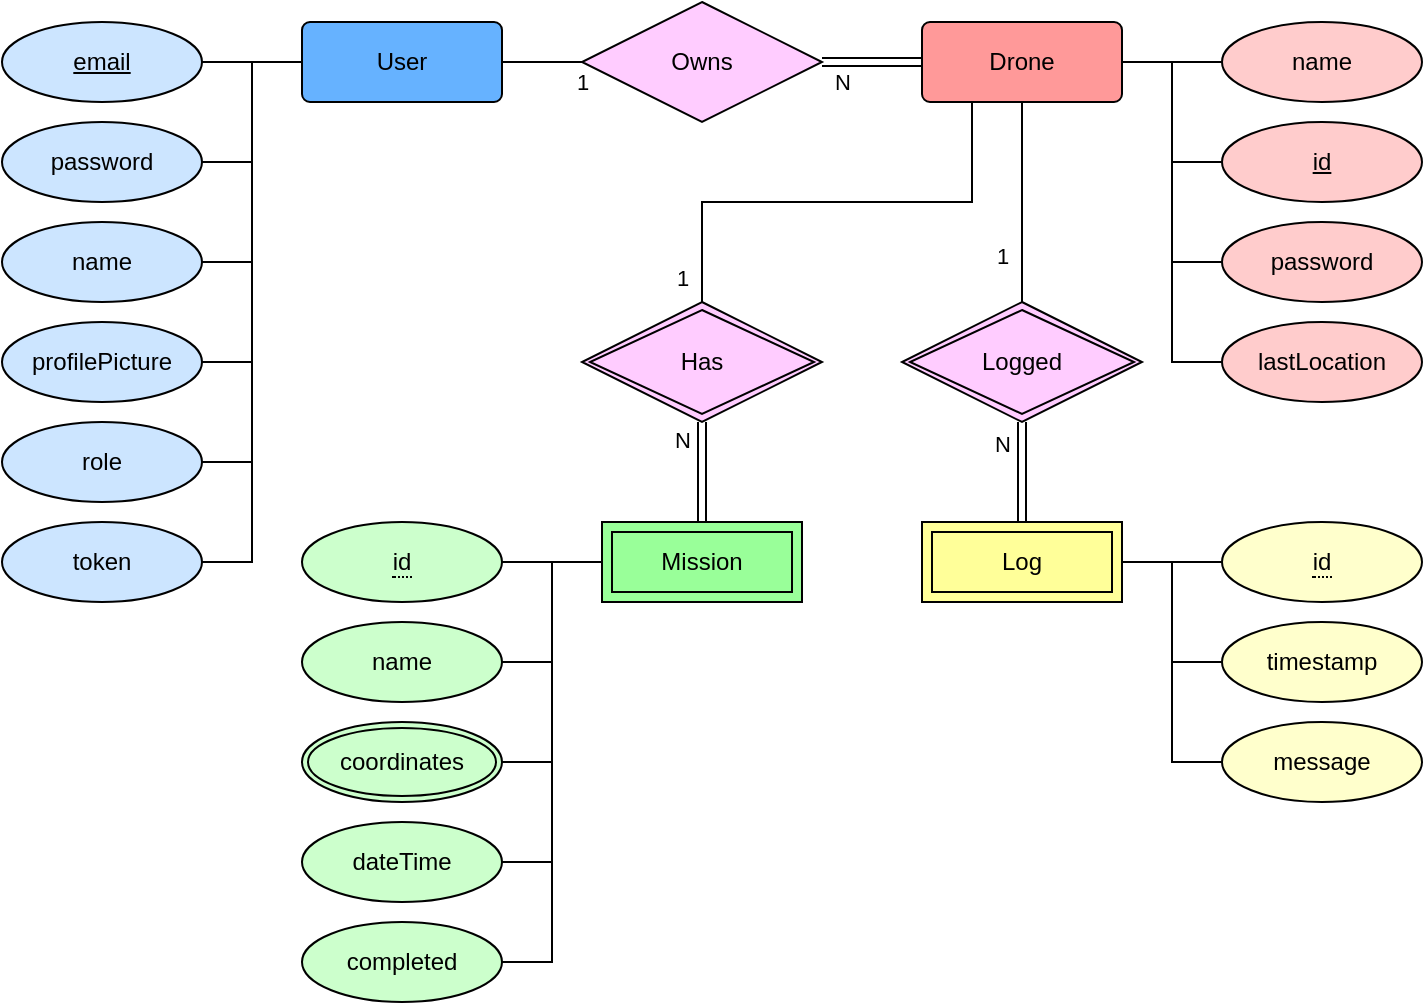<mxfile version="17.4.6" type="device"><diagram id="R2lEEEUBdFMjLlhIrx00" name="Page-1"><mxGraphModel dx="883" dy="480" grid="1" gridSize="10" guides="1" tooltips="1" connect="1" arrows="1" fold="1" page="1" pageScale="1" pageWidth="850" pageHeight="1100" math="0" shadow="0" extFonts="Permanent Marker^https://fonts.googleapis.com/css?family=Permanent+Marker"><root><mxCell id="0"/><mxCell id="1" parent="0"/><mxCell id="gT7UhP3Jbh7QW5UStpZQ-13" style="edgeStyle=orthogonalEdgeStyle;rounded=0;orthogonalLoop=1;jettySize=auto;html=1;exitX=0;exitY=0.5;exitDx=0;exitDy=0;entryX=1;entryY=0.5;entryDx=0;entryDy=0;endArrow=none;endFill=0;" edge="1" parent="1" source="gT7UhP3Jbh7QW5UStpZQ-1" target="gT7UhP3Jbh7QW5UStpZQ-3"><mxGeometry relative="1" as="geometry"/></mxCell><mxCell id="gT7UhP3Jbh7QW5UStpZQ-1" value="User" style="rounded=1;arcSize=10;whiteSpace=wrap;html=1;align=center;fillColor=#66B2FF;" vertex="1" parent="1"><mxGeometry x="160" y="10" width="100" height="40" as="geometry"/></mxCell><mxCell id="gT7UhP3Jbh7QW5UStpZQ-3" value="&lt;u&gt;email&lt;/u&gt;" style="ellipse;whiteSpace=wrap;html=1;align=center;fillColor=#CCE5FF;" vertex="1" parent="1"><mxGeometry x="10" y="10" width="100" height="40" as="geometry"/></mxCell><mxCell id="gT7UhP3Jbh7QW5UStpZQ-14" style="edgeStyle=orthogonalEdgeStyle;rounded=0;orthogonalLoop=1;jettySize=auto;html=1;exitX=1;exitY=0.5;exitDx=0;exitDy=0;entryX=0;entryY=0.5;entryDx=0;entryDy=0;endArrow=none;endFill=0;" edge="1" parent="1" source="gT7UhP3Jbh7QW5UStpZQ-4" target="gT7UhP3Jbh7QW5UStpZQ-1"><mxGeometry relative="1" as="geometry"/></mxCell><mxCell id="gT7UhP3Jbh7QW5UStpZQ-4" value="password" style="ellipse;whiteSpace=wrap;html=1;align=center;fillColor=#CCE5FF;" vertex="1" parent="1"><mxGeometry x="10" y="60" width="100" height="40" as="geometry"/></mxCell><mxCell id="gT7UhP3Jbh7QW5UStpZQ-15" style="edgeStyle=orthogonalEdgeStyle;rounded=0;orthogonalLoop=1;jettySize=auto;html=1;exitX=1;exitY=0.5;exitDx=0;exitDy=0;entryX=0;entryY=0.5;entryDx=0;entryDy=0;endArrow=none;endFill=0;" edge="1" parent="1" source="gT7UhP3Jbh7QW5UStpZQ-6" target="gT7UhP3Jbh7QW5UStpZQ-1"><mxGeometry relative="1" as="geometry"/></mxCell><mxCell id="gT7UhP3Jbh7QW5UStpZQ-6" value="name" style="ellipse;whiteSpace=wrap;html=1;align=center;fillColor=#CCE5FF;" vertex="1" parent="1"><mxGeometry x="10" y="110" width="100" height="40" as="geometry"/></mxCell><mxCell id="gT7UhP3Jbh7QW5UStpZQ-16" style="edgeStyle=orthogonalEdgeStyle;rounded=0;orthogonalLoop=1;jettySize=auto;html=1;exitX=1;exitY=0.5;exitDx=0;exitDy=0;entryX=0;entryY=0.5;entryDx=0;entryDy=0;endArrow=none;endFill=0;" edge="1" parent="1" source="gT7UhP3Jbh7QW5UStpZQ-7" target="gT7UhP3Jbh7QW5UStpZQ-1"><mxGeometry relative="1" as="geometry"/></mxCell><mxCell id="gT7UhP3Jbh7QW5UStpZQ-7" value="profilePicture" style="ellipse;whiteSpace=wrap;html=1;align=center;fillColor=#CCE5FF;" vertex="1" parent="1"><mxGeometry x="10" y="160" width="100" height="40" as="geometry"/></mxCell><mxCell id="gT7UhP3Jbh7QW5UStpZQ-17" style="edgeStyle=orthogonalEdgeStyle;rounded=0;orthogonalLoop=1;jettySize=auto;html=1;exitX=1;exitY=0.5;exitDx=0;exitDy=0;entryX=0;entryY=0.5;entryDx=0;entryDy=0;endArrow=none;endFill=0;" edge="1" parent="1" source="gT7UhP3Jbh7QW5UStpZQ-11" target="gT7UhP3Jbh7QW5UStpZQ-1"><mxGeometry relative="1" as="geometry"/></mxCell><mxCell id="gT7UhP3Jbh7QW5UStpZQ-11" value="role" style="ellipse;whiteSpace=wrap;html=1;align=center;fillColor=#CCE5FF;" vertex="1" parent="1"><mxGeometry x="10" y="210" width="100" height="40" as="geometry"/></mxCell><mxCell id="gT7UhP3Jbh7QW5UStpZQ-18" style="edgeStyle=orthogonalEdgeStyle;rounded=0;orthogonalLoop=1;jettySize=auto;html=1;exitX=1;exitY=0.5;exitDx=0;exitDy=0;entryX=0;entryY=0.5;entryDx=0;entryDy=0;endArrow=none;endFill=0;" edge="1" parent="1" source="gT7UhP3Jbh7QW5UStpZQ-12" target="gT7UhP3Jbh7QW5UStpZQ-1"><mxGeometry relative="1" as="geometry"/></mxCell><mxCell id="gT7UhP3Jbh7QW5UStpZQ-12" value="token" style="ellipse;whiteSpace=wrap;html=1;align=center;fillColor=#CCE5FF;" vertex="1" parent="1"><mxGeometry x="10" y="260" width="100" height="40" as="geometry"/></mxCell><mxCell id="gT7UhP3Jbh7QW5UStpZQ-73" style="edgeStyle=orthogonalEdgeStyle;rounded=0;orthogonalLoop=1;jettySize=auto;html=1;exitX=0.25;exitY=1;exitDx=0;exitDy=0;entryX=0.5;entryY=0;entryDx=0;entryDy=0;endArrow=none;endFill=0;" edge="1" parent="1" source="gT7UhP3Jbh7QW5UStpZQ-21" target="gT7UhP3Jbh7QW5UStpZQ-95"><mxGeometry relative="1" as="geometry"><mxPoint x="360.24" y="95.92" as="targetPoint"/></mxGeometry></mxCell><mxCell id="gT7UhP3Jbh7QW5UStpZQ-76" value="1" style="edgeLabel;html=1;align=center;verticalAlign=middle;resizable=0;points=[];" vertex="1" connectable="0" parent="gT7UhP3Jbh7QW5UStpZQ-73"><mxGeometry x="0.917" y="2" relative="1" as="geometry"><mxPoint x="-12" y="-2" as="offset"/></mxGeometry></mxCell><mxCell id="gT7UhP3Jbh7QW5UStpZQ-21" value="Drone" style="rounded=1;arcSize=10;whiteSpace=wrap;html=1;align=center;fillColor=#FF9999;comic=0;enumerate=0;treeMoving=0;treeFolding=0;deletable=1;shadow=0;sketch=0;glass=0;" vertex="1" parent="1"><mxGeometry x="470" y="10" width="100" height="40" as="geometry"/></mxCell><mxCell id="gT7UhP3Jbh7QW5UStpZQ-59" style="edgeStyle=orthogonalEdgeStyle;rounded=0;orthogonalLoop=1;jettySize=auto;html=1;exitX=0;exitY=0.5;exitDx=0;exitDy=0;entryX=1;entryY=0.5;entryDx=0;entryDy=0;endArrow=none;endFill=0;" edge="1" parent="1" source="gT7UhP3Jbh7QW5UStpZQ-22" target="gT7UhP3Jbh7QW5UStpZQ-21"><mxGeometry relative="1" as="geometry"/></mxCell><mxCell id="gT7UhP3Jbh7QW5UStpZQ-22" value="name" style="ellipse;whiteSpace=wrap;html=1;align=center;fillColor=#FFCCCC;" vertex="1" parent="1"><mxGeometry x="620" y="10" width="100" height="40" as="geometry"/></mxCell><mxCell id="gT7UhP3Jbh7QW5UStpZQ-60" style="edgeStyle=orthogonalEdgeStyle;rounded=0;orthogonalLoop=1;jettySize=auto;html=1;exitX=0;exitY=0.5;exitDx=0;exitDy=0;entryX=1;entryY=0.5;entryDx=0;entryDy=0;endArrow=none;endFill=0;" edge="1" parent="1" source="gT7UhP3Jbh7QW5UStpZQ-24" target="gT7UhP3Jbh7QW5UStpZQ-21"><mxGeometry relative="1" as="geometry"/></mxCell><mxCell id="gT7UhP3Jbh7QW5UStpZQ-24" value="&lt;u&gt;id&lt;/u&gt;" style="ellipse;whiteSpace=wrap;html=1;align=center;fillColor=#FFCCCC;" vertex="1" parent="1"><mxGeometry x="620" y="60" width="100" height="40" as="geometry"/></mxCell><mxCell id="gT7UhP3Jbh7QW5UStpZQ-61" style="edgeStyle=orthogonalEdgeStyle;rounded=0;orthogonalLoop=1;jettySize=auto;html=1;exitX=0;exitY=0.5;exitDx=0;exitDy=0;entryX=1;entryY=0.5;entryDx=0;entryDy=0;endArrow=none;endFill=0;" edge="1" parent="1" source="gT7UhP3Jbh7QW5UStpZQ-26" target="gT7UhP3Jbh7QW5UStpZQ-21"><mxGeometry relative="1" as="geometry"/></mxCell><mxCell id="gT7UhP3Jbh7QW5UStpZQ-26" value="password" style="ellipse;whiteSpace=wrap;html=1;align=center;fillColor=#FFCCCC;" vertex="1" parent="1"><mxGeometry x="620" y="110" width="100" height="40" as="geometry"/></mxCell><mxCell id="gT7UhP3Jbh7QW5UStpZQ-91" style="edgeStyle=orthogonalEdgeStyle;rounded=0;orthogonalLoop=1;jettySize=auto;html=1;exitX=1;exitY=0.5;exitDx=0;exitDy=0;entryX=0;entryY=0.5;entryDx=0;entryDy=0;endArrow=none;endFill=0;" edge="1" parent="1" source="gT7UhP3Jbh7QW5UStpZQ-37" target="gT7UhP3Jbh7QW5UStpZQ-89"><mxGeometry relative="1" as="geometry"/></mxCell><mxCell id="gT7UhP3Jbh7QW5UStpZQ-37" value="name" style="ellipse;whiteSpace=wrap;html=1;align=center;fillColor=#CCFFCC;" vertex="1" parent="1"><mxGeometry x="160" y="310" width="100" height="40" as="geometry"/></mxCell><mxCell id="gT7UhP3Jbh7QW5UStpZQ-93" style="edgeStyle=orthogonalEdgeStyle;rounded=0;orthogonalLoop=1;jettySize=auto;html=1;exitX=1;exitY=0.5;exitDx=0;exitDy=0;entryX=0;entryY=0.5;entryDx=0;entryDy=0;endArrow=none;endFill=0;" edge="1" parent="1" source="gT7UhP3Jbh7QW5UStpZQ-41" target="gT7UhP3Jbh7QW5UStpZQ-89"><mxGeometry relative="1" as="geometry"/></mxCell><mxCell id="gT7UhP3Jbh7QW5UStpZQ-41" value="dateTime" style="ellipse;whiteSpace=wrap;html=1;align=center;fillColor=#CCFFCC;" vertex="1" parent="1"><mxGeometry x="160" y="410" width="100" height="40" as="geometry"/></mxCell><mxCell id="gT7UhP3Jbh7QW5UStpZQ-94" style="edgeStyle=orthogonalEdgeStyle;rounded=0;orthogonalLoop=1;jettySize=auto;html=1;exitX=1;exitY=0.5;exitDx=0;exitDy=0;entryX=0;entryY=0.5;entryDx=0;entryDy=0;endArrow=none;endFill=0;" edge="1" parent="1" source="gT7UhP3Jbh7QW5UStpZQ-43" target="gT7UhP3Jbh7QW5UStpZQ-89"><mxGeometry relative="1" as="geometry"/></mxCell><mxCell id="gT7UhP3Jbh7QW5UStpZQ-43" value="completed" style="ellipse;whiteSpace=wrap;html=1;align=center;fillColor=#CCFFCC;" vertex="1" parent="1"><mxGeometry x="160" y="460" width="100" height="40" as="geometry"/></mxCell><mxCell id="gT7UhP3Jbh7QW5UStpZQ-92" style="edgeStyle=orthogonalEdgeStyle;rounded=0;orthogonalLoop=1;jettySize=auto;html=1;exitX=1;exitY=0.5;exitDx=0;exitDy=0;entryX=0;entryY=0.5;entryDx=0;entryDy=0;endArrow=none;endFill=0;" edge="1" parent="1" source="gT7UhP3Jbh7QW5UStpZQ-46" target="gT7UhP3Jbh7QW5UStpZQ-89"><mxGeometry relative="1" as="geometry"/></mxCell><mxCell id="gT7UhP3Jbh7QW5UStpZQ-46" value="coordinates" style="ellipse;shape=doubleEllipse;margin=3;whiteSpace=wrap;html=1;align=center;fillColor=#CCFFCC;" vertex="1" parent="1"><mxGeometry x="160" y="360" width="100" height="40" as="geometry"/></mxCell><mxCell id="gT7UhP3Jbh7QW5UStpZQ-104" style="edgeStyle=orthogonalEdgeStyle;rounded=0;orthogonalLoop=1;jettySize=auto;html=1;exitX=0;exitY=0.5;exitDx=0;exitDy=0;entryX=1;entryY=0.5;entryDx=0;entryDy=0;endArrow=none;endFill=0;" edge="1" parent="1" source="gT7UhP3Jbh7QW5UStpZQ-52" target="gT7UhP3Jbh7QW5UStpZQ-100"><mxGeometry relative="1" as="geometry"/></mxCell><mxCell id="gT7UhP3Jbh7QW5UStpZQ-52" value="timestamp" style="ellipse;whiteSpace=wrap;html=1;align=center;fillColor=#FFFFCC;" vertex="1" parent="1"><mxGeometry x="620" y="310" width="100" height="40" as="geometry"/></mxCell><mxCell id="gT7UhP3Jbh7QW5UStpZQ-105" style="edgeStyle=orthogonalEdgeStyle;rounded=0;orthogonalLoop=1;jettySize=auto;html=1;exitX=0;exitY=0.5;exitDx=0;exitDy=0;entryX=1;entryY=0.5;entryDx=0;entryDy=0;endArrow=none;endFill=0;" edge="1" parent="1" source="gT7UhP3Jbh7QW5UStpZQ-55" target="gT7UhP3Jbh7QW5UStpZQ-100"><mxGeometry relative="1" as="geometry"/></mxCell><mxCell id="gT7UhP3Jbh7QW5UStpZQ-55" value="message" style="ellipse;whiteSpace=wrap;html=1;align=center;fillColor=#FFFFCC;" vertex="1" parent="1"><mxGeometry x="620" y="360" width="100" height="40" as="geometry"/></mxCell><mxCell id="gT7UhP3Jbh7QW5UStpZQ-63" style="edgeStyle=orthogonalEdgeStyle;rounded=0;orthogonalLoop=1;jettySize=auto;html=1;exitX=0;exitY=0.5;exitDx=0;exitDy=0;entryX=1;entryY=0.5;entryDx=0;entryDy=0;endArrow=none;endFill=0;" edge="1" parent="1" source="gT7UhP3Jbh7QW5UStpZQ-62" target="gT7UhP3Jbh7QW5UStpZQ-1"><mxGeometry relative="1" as="geometry"/></mxCell><mxCell id="gT7UhP3Jbh7QW5UStpZQ-65" value="1" style="edgeLabel;html=1;align=center;verticalAlign=middle;resizable=0;points=[];" vertex="1" connectable="0" parent="gT7UhP3Jbh7QW5UStpZQ-63"><mxGeometry x="-0.302" y="1" relative="1" as="geometry"><mxPoint x="14" y="9" as="offset"/></mxGeometry></mxCell><mxCell id="gT7UhP3Jbh7QW5UStpZQ-64" style="edgeStyle=orthogonalEdgeStyle;rounded=0;orthogonalLoop=1;jettySize=auto;html=1;exitX=1;exitY=0.5;exitDx=0;exitDy=0;entryX=0;entryY=0.5;entryDx=0;entryDy=0;endArrow=none;endFill=0;shape=link;" edge="1" parent="1" source="gT7UhP3Jbh7QW5UStpZQ-62" target="gT7UhP3Jbh7QW5UStpZQ-21"><mxGeometry relative="1" as="geometry"/></mxCell><mxCell id="gT7UhP3Jbh7QW5UStpZQ-66" value="N" style="edgeLabel;html=1;align=center;verticalAlign=middle;resizable=0;points=[];" vertex="1" connectable="0" parent="gT7UhP3Jbh7QW5UStpZQ-64"><mxGeometry x="-0.214" relative="1" as="geometry"><mxPoint x="-10" y="10" as="offset"/></mxGeometry></mxCell><mxCell id="gT7UhP3Jbh7QW5UStpZQ-62" value="Owns" style="shape=rhombus;perimeter=rhombusPerimeter;whiteSpace=wrap;html=1;align=center;fillColor=#FFCCFF;" vertex="1" parent="1"><mxGeometry x="300" width="120" height="60" as="geometry"/></mxCell><mxCell id="gT7UhP3Jbh7QW5UStpZQ-74" style="edgeStyle=orthogonalEdgeStyle;rounded=0;orthogonalLoop=1;jettySize=auto;html=1;exitX=0.5;exitY=1;exitDx=0;exitDy=0;endArrow=none;endFill=0;entryX=0.5;entryY=0;entryDx=0;entryDy=0;shape=link;" edge="1" parent="1" source="gT7UhP3Jbh7QW5UStpZQ-95" target="gT7UhP3Jbh7QW5UStpZQ-89"><mxGeometry relative="1" as="geometry"><mxPoint x="360" y="160.0" as="sourcePoint"/><mxPoint x="360" y="210.0" as="targetPoint"/></mxGeometry></mxCell><mxCell id="gT7UhP3Jbh7QW5UStpZQ-75" value="N" style="edgeLabel;html=1;align=center;verticalAlign=middle;resizable=0;points=[];" vertex="1" connectable="0" parent="gT7UhP3Jbh7QW5UStpZQ-74"><mxGeometry x="-0.653" y="-1" relative="1" as="geometry"><mxPoint x="-9" as="offset"/></mxGeometry></mxCell><mxCell id="gT7UhP3Jbh7QW5UStpZQ-84" style="edgeStyle=orthogonalEdgeStyle;rounded=0;orthogonalLoop=1;jettySize=auto;html=1;entryX=0.5;entryY=1;entryDx=0;entryDy=0;endArrow=none;endFill=0;exitX=0.5;exitY=0;exitDx=0;exitDy=0;" edge="1" parent="1" source="gT7UhP3Jbh7QW5UStpZQ-101" target="gT7UhP3Jbh7QW5UStpZQ-21"><mxGeometry relative="1" as="geometry"><mxPoint x="540" y="80" as="sourcePoint"/></mxGeometry></mxCell><mxCell id="gT7UhP3Jbh7QW5UStpZQ-106" value="1" style="edgeLabel;html=1;align=center;verticalAlign=middle;resizable=0;points=[];" vertex="1" connectable="0" parent="gT7UhP3Jbh7QW5UStpZQ-84"><mxGeometry x="-0.526" y="-2" relative="1" as="geometry"><mxPoint x="-12" as="offset"/></mxGeometry></mxCell><mxCell id="gT7UhP3Jbh7QW5UStpZQ-89" value="Mission" style="shape=ext;margin=3;double=1;whiteSpace=wrap;html=1;align=center;fillColor=#99FF99;" vertex="1" parent="1"><mxGeometry x="310" y="260" width="100" height="40" as="geometry"/></mxCell><mxCell id="gT7UhP3Jbh7QW5UStpZQ-95" value="Has" style="shape=rhombus;double=1;perimeter=rhombusPerimeter;whiteSpace=wrap;html=1;align=center;fillColor=#FFCCFF;" vertex="1" parent="1"><mxGeometry x="300" y="150" width="120" height="60" as="geometry"/></mxCell><mxCell id="gT7UhP3Jbh7QW5UStpZQ-97" style="edgeStyle=orthogonalEdgeStyle;rounded=0;orthogonalLoop=1;jettySize=auto;html=1;exitX=1;exitY=0.5;exitDx=0;exitDy=0;entryX=0;entryY=0.5;entryDx=0;entryDy=0;endArrow=none;endFill=0;" edge="1" parent="1" source="gT7UhP3Jbh7QW5UStpZQ-96" target="gT7UhP3Jbh7QW5UStpZQ-89"><mxGeometry relative="1" as="geometry"/></mxCell><mxCell id="gT7UhP3Jbh7QW5UStpZQ-96" value="&lt;span style=&quot;border-bottom: 1px dotted&quot;&gt;id&lt;/span&gt;" style="ellipse;whiteSpace=wrap;html=1;align=center;fillColor=#CCFFCC;" vertex="1" parent="1"><mxGeometry x="160" y="260" width="100" height="40" as="geometry"/></mxCell><mxCell id="gT7UhP3Jbh7QW5UStpZQ-98" value="&lt;span style=&quot;border-bottom: 1px dotted&quot;&gt;id&lt;/span&gt;" style="ellipse;whiteSpace=wrap;html=1;align=center;fillColor=#FFFFCC;" vertex="1" parent="1"><mxGeometry x="620" y="260" width="100" height="40" as="geometry"/></mxCell><mxCell id="gT7UhP3Jbh7QW5UStpZQ-103" style="edgeStyle=orthogonalEdgeStyle;rounded=0;orthogonalLoop=1;jettySize=auto;html=1;exitX=1;exitY=0.5;exitDx=0;exitDy=0;entryX=0;entryY=0.5;entryDx=0;entryDy=0;endArrow=none;endFill=0;" edge="1" parent="1" source="gT7UhP3Jbh7QW5UStpZQ-100" target="gT7UhP3Jbh7QW5UStpZQ-98"><mxGeometry relative="1" as="geometry"/></mxCell><mxCell id="gT7UhP3Jbh7QW5UStpZQ-100" value="Log" style="shape=ext;margin=3;double=1;whiteSpace=wrap;html=1;align=center;fillColor=#FFFF99;" vertex="1" parent="1"><mxGeometry x="470" y="260" width="100" height="40" as="geometry"/></mxCell><mxCell id="gT7UhP3Jbh7QW5UStpZQ-102" style="edgeStyle=orthogonalEdgeStyle;rounded=0;orthogonalLoop=1;jettySize=auto;html=1;exitX=0.5;exitY=1;exitDx=0;exitDy=0;entryX=0.5;entryY=0;entryDx=0;entryDy=0;endArrow=none;endFill=0;shape=link;" edge="1" parent="1" source="gT7UhP3Jbh7QW5UStpZQ-101" target="gT7UhP3Jbh7QW5UStpZQ-100"><mxGeometry relative="1" as="geometry"/></mxCell><mxCell id="gT7UhP3Jbh7QW5UStpZQ-107" value="N" style="edgeLabel;html=1;align=center;verticalAlign=middle;resizable=0;points=[];" vertex="1" connectable="0" parent="gT7UhP3Jbh7QW5UStpZQ-102"><mxGeometry x="0.41" relative="1" as="geometry"><mxPoint x="-10" y="-25" as="offset"/></mxGeometry></mxCell><mxCell id="gT7UhP3Jbh7QW5UStpZQ-101" value="Logged" style="shape=rhombus;double=1;perimeter=rhombusPerimeter;whiteSpace=wrap;html=1;align=center;fillColor=#FFCCFF;" vertex="1" parent="1"><mxGeometry x="460" y="150" width="120" height="60" as="geometry"/></mxCell><mxCell id="gT7UhP3Jbh7QW5UStpZQ-109" style="edgeStyle=orthogonalEdgeStyle;rounded=0;orthogonalLoop=1;jettySize=auto;html=1;exitX=0;exitY=0.5;exitDx=0;exitDy=0;entryX=1;entryY=0.5;entryDx=0;entryDy=0;endArrow=none;endFill=0;" edge="1" parent="1" source="gT7UhP3Jbh7QW5UStpZQ-108" target="gT7UhP3Jbh7QW5UStpZQ-21"><mxGeometry relative="1" as="geometry"/></mxCell><mxCell id="gT7UhP3Jbh7QW5UStpZQ-108" value="lastLocation" style="ellipse;whiteSpace=wrap;html=1;align=center;fillColor=#FFCCCC;" vertex="1" parent="1"><mxGeometry x="620" y="160" width="100" height="40" as="geometry"/></mxCell></root></mxGraphModel></diagram></mxfile>